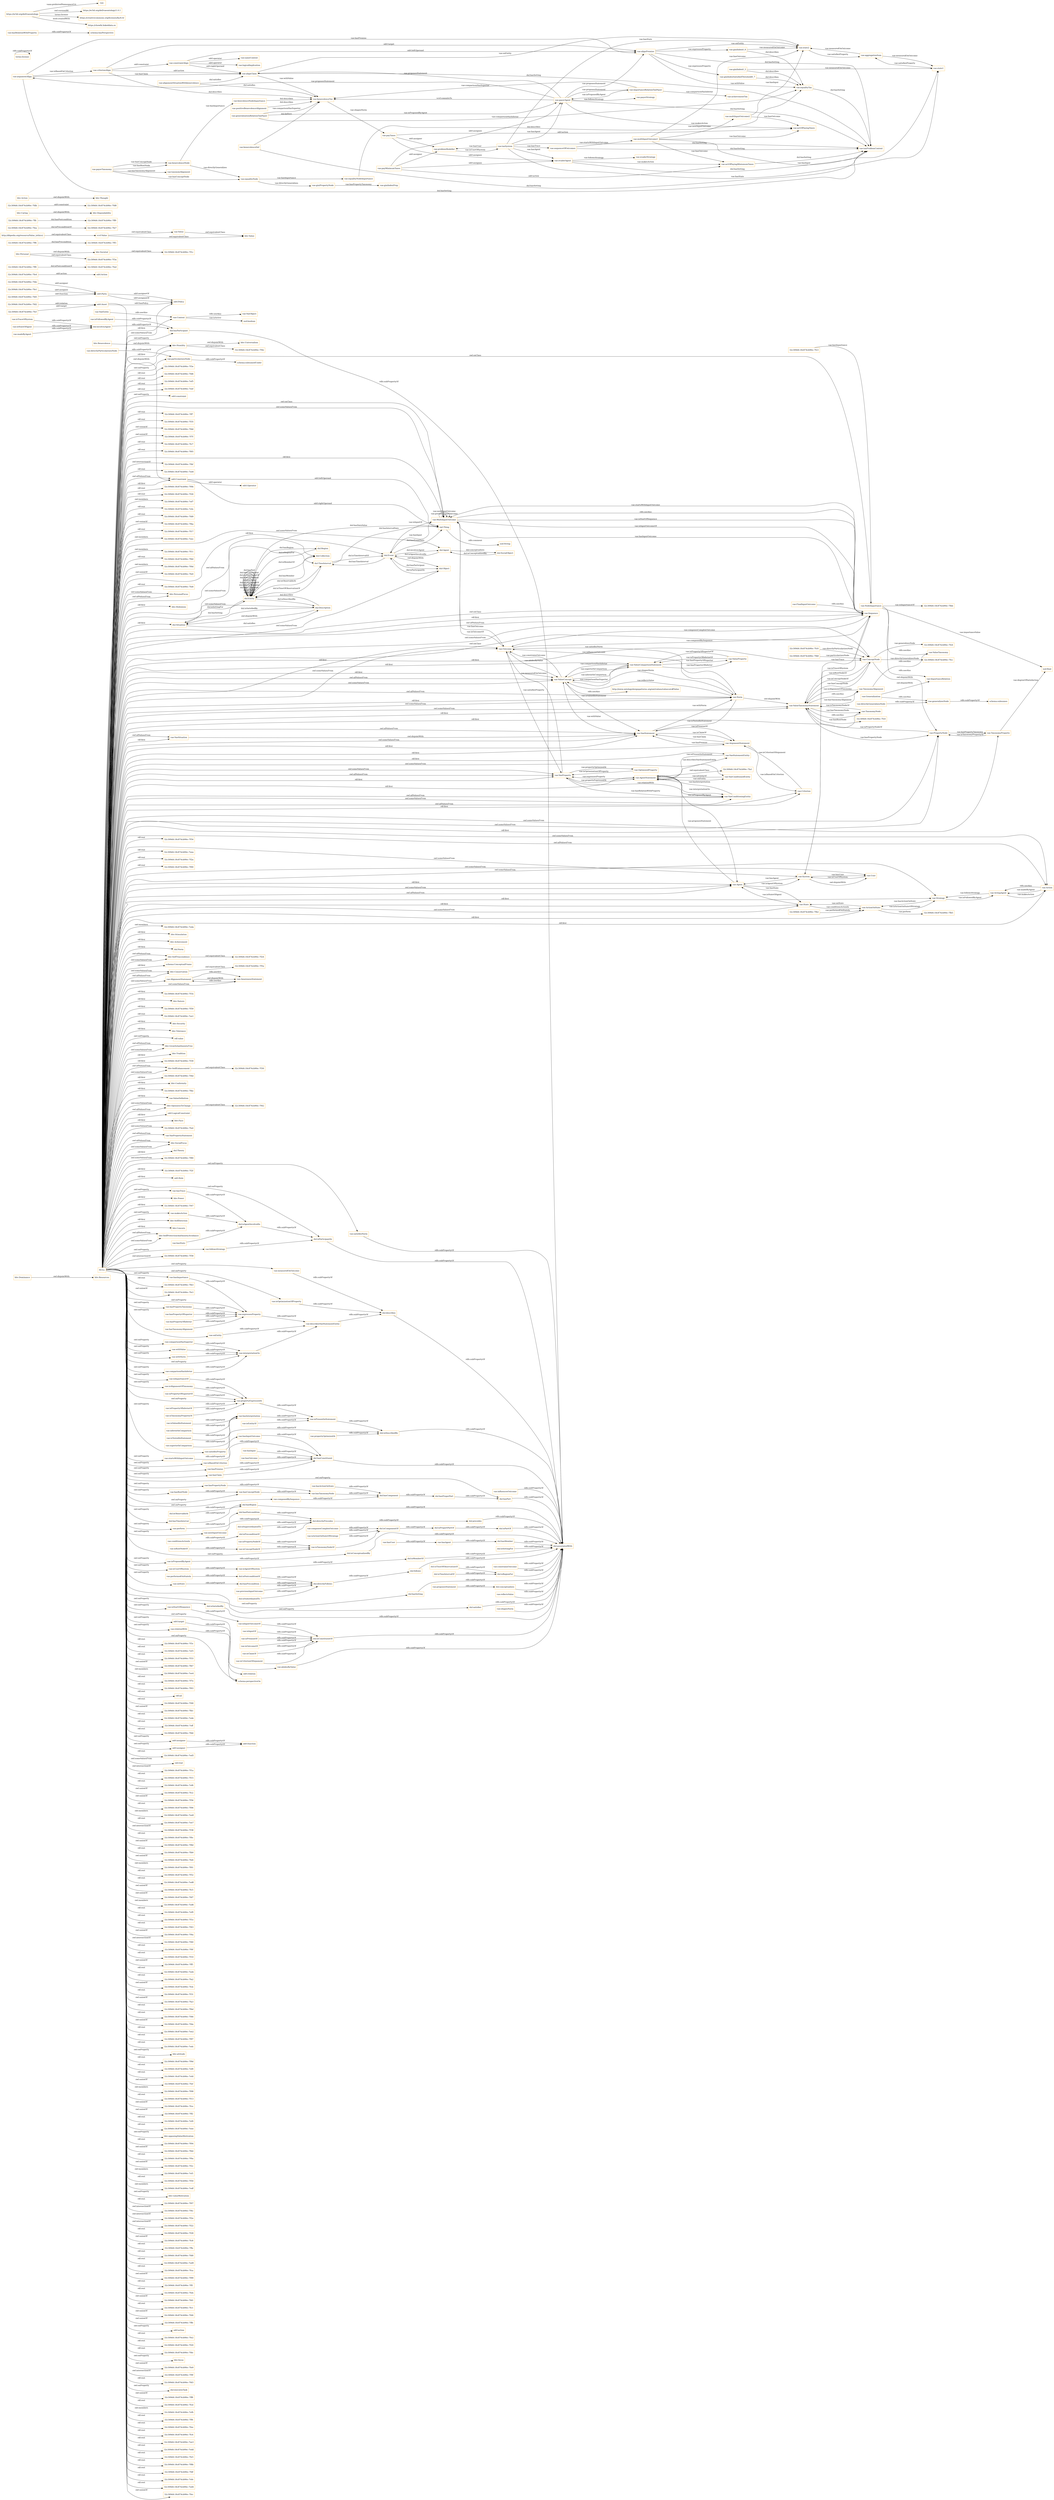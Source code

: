 digraph ar2dtool_diagram { 
rankdir=LR;
size="1501"
node [shape = rectangle, color="orange"]; "bhv:Dominance" "dul:Situation" "odrl:Action" "32c309d4:18c874cb90e:-7fed" "32c309d4:18c874cb90e:-7f5a" "32c309d4:18c874cb90e:-7fbb" "bhv:PersonalFocus" "bhv:Hedonism" "bhv:Societal" "vae:NodeImportance" "bhv:Universalism" "32c309d4:18c874cb90e:-7f42" "32c309d4:18c874cb90e:-7ff3" "vae:Value" "bhv:Stimulation" "odrl:Policy" "bhv:Achievement" "bhv:Value" "dul:Norm" "32c309d4:18c874cb90e:-7fc9" "32c309d4:18c874cb90e:-7fcf" "odrl:Operator" "32c309d4:18c874cb90e:-7fc3" "vae:VaeProperty" "bhv:SelfTrascendence" "32c309d4:18c874cb90e:-7fe7" "32c309d4:18c874cb90e:-7ff9" "vae:Outcome" "schema:ConceptualFrame" "vae:VaeEntity" "32c309d4:18c874cb90e:-7fe4" "vae:MultiInputOutcome" "bhv:Conservation" "vae:AlignmentStatement" "bhv:Dependability" "dul:SocialObject" "bhv:Caring" "32c309d4:18c874cb90e:-7f1b" "odrl:Asset" "bhv:Nature" "vae:Generalization" "32c309d4:18c874cb90e:-7f59" "vae:Context" "vae:ActionOnState" "vae:VaeStatement" "vae:TaxonomyProperty" "bhv:Security" "vae:ConceptNode" "dul:Object" "bhv:Tolerance" "32c309d4:18c874cb90e:-7fd5" "vae:System" "http://dbpedia.org/resource/Value_(ethics)" "bhv:Humility" "32c309d4:18c874cb90e:-7fc0" "odrl:Party" "vae:Norm" "32c309d4:18c874cb90e:-7fa1" "bhv:GrowthAndAnxietyFree" "32c309d4:18c874cb90e:-7fdb" "vae:User" "vae:Sequence" "vae:AgentStatement" "vae:VaeConditionedEntity" "32c309d4:18c874cb90e:-7fc6" "bhv:Tradition" "dul:Event" "dul:Agent" "32c309d4:18c874cb90e:-7fb8" "32c309d4:18c874cb90e:-7ff0" "vae:ValueTaxonomyStatement" "32c309d4:18c874cb90e:-7f39" "32c309d4:18c874cb90e:-7fb2" "vae:TaxonomyAlignment" "bhv:SelfEnhancement" "vae:Strategy" "32c309d4:18c874cb90e:-7fcc" "vae:Agent" "32c309d4:18c874cb90e:-7f1c" "bhv:Benevolence" "vae:FinalInputOutcome" "32c309d4:18c874cb90e:-7f4d" "vae:VaeSituation" "bhv:Conformity" "vae:Action" "32c309d4:18c874cb90e:-7ff6" "bhv:Resources" "dul:Collection" "32c309d4:18c874cb90e:-7fbe" "vae:AwarenessStatement" "vae:ValueDefinition" "bhv:OpennessToChange" "vae:ActingAgent" "odrl:LogicalConstraint" "32c309d4:18c874cb90e:-7f4e" "vae:ValueConcept" "vae:PropertyNode" "vae:ValueProperty" "vae:ValueComparisonStatement" "vae:VaeStatementEntity" "vae:Criterion" "bhv:Thought" "dul:TimeInterval" "32c309d4:18c874cb90e:-7fea" "vae:State" "dul:Entity" "bhv:Face" "32c309d4:18c874cb90e:-7fa4" "vae:VaeConditioningEntity" "vae:TaxonomyNode" "32c309d4:18c874cb90e:-7fde" "vae:VaePropertyStatement" "32c309d4:18c874cb90e:-7f30" "bhv:SocialFocus" "32c309d4:18c874cb90e:-7fd2" "odrl:Constraint" "vae:OptimizedProperty" "dul:Theory" "dul:Region" "32c309d4:18c874cb90e:-7f80" "dul:Description" "bhv:Action" "32c309d4:18c874cb90e:-7f2f" "32c309d4:18c874cb90e:-7f3a" "32c309d4:18c874cb90e:-7fb5" "vcvf:Value" "odrl:Rule" "bhv:Power" "32c309d4:18c874cb90e:-7f24" "vae:ImportanceRelation" "bhv:Personal" "32c309d4:18c874cb90e:-7fd8" "32c309d4:18c874cb90e:-7ffc" "32c309d4:18c874cb90e:-7f47" "vae:ArgumentStatement" "32c309d4:18c874cb90e:-7fe1" "bhv:SelfDirection" "bhv:Concern" "bhv:SelfProtectionAndAnxietyAvoidance" ; /*classes style*/
	"bhv:Action" -> "bhv:Thought" [ label = "owl:disjointWith" ];
	"vae:particularizesNode" -> "schema:subsumedUnder" [ label = "rdfs:subPropertyOf" ];
	"vae:hasConceptNode" -> "vae:hasTaxonomyNode" [ label = "rdfs:subPropertyOf" ];
	"vae:ConceptNode" -> "vae:PropertyNode" [ label = "owl:disjointWith" ];
	"vae:argumentAlign" -> "vae:criterionAlign" [ label = "vae:isBasedOnCriterion" ];
	"vae:argumentAlign" -> "vae:alignPremise" [ label = "vae:hasPremise" ];
	"vae:argumentAlign" -> "vae:alignClaim" [ label = "vae:hasClaim" ];
	"vae:argumentAlign" -> "vae:taxProblemContext" [ label = "dul:hasSetting" ];
	"vae:isTaxonomyNodeOf" -> "dul:isComponentOf" [ label = "rdfs:subPropertyOf" ];
	"vae:previousInputOutcome" -> "dul:directlyFollows" [ label = "rdfs:subPropertyOf" ];
	"vae:proposesStatement" -> "dul:conceptualizes" [ label = "rdfs:subPropertyOf" ];
	"vae:hasTaxonomyNode" -> "dul:hasComponent" [ label = "rdfs:subPropertyOf" ];
	"vae:giniPropertyNode" -> "vae:giniIndexProp" [ label = "vae:hasPropertyTaxonomy" ];
	"dul:isSatisfiedBy" -> "dul:associatedWith" [ label = "rdfs:subPropertyOf" ];
	"vae:nextInputOutcome" -> "dul:directlyPrecedes" [ label = "rdfs:subPropertyOf" ];
	"vae:abidesByValue" -> "dul:associatedWith" [ label = "rdfs:subPropertyOf" ];
	"vae:VaeSituation" -> "vae:VaeStatement" [ label = "owl:disjointWith" ];
	"vae:benvolenceNodeImportance" -> "vae:benevolenceTax" [ label = "dul:describes" ];
	"dul:conceptualizes" -> "dul:associatedWith" [ label = "rdfs:subPropertyOf" ];
	"vae:comparisonHasInferior" -> "vae:interpretationOn" [ label = "rdfs:subPropertyOf" ];
	"vae:hasTrace" -> "dul:isAgentInvolvedIn" [ label = "rdfs:subPropertyOf" ];
	"vae:shapesNorm" -> "dul:associatedWith" [ label = "rdfs:subPropertyOf" ];
	"vae:isInputOf" -> "dul:isConstituentOf" [ label = "rdfs:subPropertyOf" ];
	"dul:involvesAgent" -> "dul:hasParticipant" [ label = "rdfs:subPropertyOf" ];
	"dul:isObservableAt" -> "dul:hasRegion" [ label = "rdfs:subPropertyOf" ];
	"terms:license" -> "terms:license" [ label = "rdfs:subPropertyOf" ];
	"vae:multiInputOutcome2" -> "vae:actOfPayingTaxes" [ label = "vae:hasOutcome" ];
	"vae:multiInputOutcome2" -> "vae:state2" [ label = "vae:hasInput" ];
	"vae:satisfiesNorm" -> "dul:associatedWith" [ label = "rdfs:subPropertyOf" ];
	"bhv:SelfTrascendence" -> "32c309d4:18c874cb90e:-7f24" [ label = "owl:equivalentClass" ];
	"dul:isAgentInvolvedIn" -> "dul:isParticipantIn" [ label = "rdfs:subPropertyOf" ];
	"http://dbpedia.org/resource/Value_(ethics)" -> "vcvf:Value" [ label = "owl:equivalentClass" ];
	"vae:describesVaeStatementEntity" -> "dul:describes" [ label = "rdfs:subPropertyOf" ];
	"vae:hasPropertyTaxonomy" -> "vae:expressesProperty" [ label = "rdfs:subPropertyOf" ];
	"dul:Event" -> "dul:Object" [ label = "owl:disjointWith" ];
	"vae:isPremiseOf" -> "dul:isConstituentOf" [ label = "rdfs:subPropertyOf" ];
	"dul:isConstituentOf" -> "dul:associatedWith" [ label = "rdfs:subPropertyOf" ];
	"vae:interpretationOn" -> "vae:describesVaeStatementEntity" [ label = "rdfs:subPropertyOf" ];
	"vae:isTestedInStatement" -> "vae:hasInterpretation" [ label = "rdfs:subPropertyOf" ];
	"dul:Description" -> "dul:Situation" [ label = "owl:disjointWith" ];
	"vae:giniIndex0_3" -> "vae:state1" [ label = "vae:measuredOnOutcome" ];
	"vae:giniIndex0_3" -> "vae:equalityTax" [ label = "dul:describes" ];
	"vae:madeByAgent" -> "dul:involvesAgent" [ label = "rdfs:subPropertyOf" ];
	"dul:isPreconditionOf" -> "dul:directlyPrecedes" [ label = "rdfs:subPropertyOf" ];
	"vae:isOutcomeOf" -> "dul:isConstituentOf" [ label = "rdfs:subPropertyOf" ];
	"vae:isPresentInStatement" -> "dul:isDescribedBy" [ label = "rdfs:subPropertyOf" ];
	"vae:hasInput" -> "dul:hasConstituent" [ label = "rdfs:subPropertyOf" ];
	"bhv:Personal" -> "bhv:Societal" [ label = "owl:disjointWith" ];
	"bhv:Personal" -> "32c309d4:18c874cb90e:-7f3a" [ label = "owl:equivalentClass" ];
	"vae:hasUser" -> "vae:hasAgent" [ label = "rdfs:subPropertyOf" ];
	"vae:equalityTax" -> "vae:taxProblemContext" [ label = "dul:hasSetting" ];
	"vae:influencesOutcome" -> "dul:associatedWith" [ label = "rdfs:subPropertyOf" ];
	"dul:hasPart" -> "dul:associatedWith" [ label = "rdfs:subPropertyOf" ];
	"vae:onState" -> "dul:hasPrecondition" [ label = "rdfs:subPropertyOf" ];
	"vae:hasActionOnState" -> "dul:hasComponent" [ label = "rdfs:subPropertyOf" ];
	"vae:AgentStatement" -> "32c309d4:18c874cb90e:-7fa1" [ label = "owl:equivalentClass" ];
	"vae:hasPropertyNode" -> "vae:hasTaxonomyNode" [ label = "rdfs:subPropertyOf" ];
	"vae:payMinimumTaxes" -> "vae:problemModeller" [ label = "odrl:assigner" ];
	"vae:payMinimumTaxes" -> "vae:payerAgent" [ label = "odrl:assignee" ];
	"vae:payMinimumTaxes" -> "vae:evaderAgent" [ label = "odrl:assignee" ];
	"vae:payMinimumTaxes" -> "vae:actOfPayingMiniumumTaxes" [ label = "odrl:action" ];
	"vae:equalityNode" -> "vae:giniPropertyNode" [ label = "vae:directlyGeneralizes" ];
	"vae:equalityNode" -> "vae:equalityNodeImportance" [ label = "vae:hasImportance" ];
	"dul:hasPrecondition" -> "dul:directlyFollows" [ label = "rdfs:subPropertyOf" ];
	"vae:hasPropertyOfSuperior" -> "vae:expressesProperty" [ label = "rdfs:subPropertyOf" ];
	"odrl:Asset" -> "odrl:Constraint" [ label = "owl:disjointWith" ];
	"bhv:Conservation" -> "32c309d4:18c874cb90e:-7f5a" [ label = "owl:equivalentClass" ];
	"dul:hasRegion" -> "dul:associatedWith" [ label = "rdfs:subPropertyOf" ];
	"vae:isPropertyNodeOf" -> "vae:isTaxonomyNodeOf" [ label = "rdfs:subPropertyOf" ];
	"bhv:Societal" -> "32c309d4:18c874cb90e:-7f1c" [ label = "owl:equivalentClass" ];
	"dul:precedes" -> "dul:associatedWith" [ label = "rdfs:subPropertyOf" ];
	"vae:comparisonHasSuperior" -> "vae:interpretationOn" [ label = "rdfs:subPropertyOf" ];
	"vae:hasOutcome" -> "dul:hasConstituent" [ label = "rdfs:subPropertyOf" ];
	"vae:Norm" -> "vae:ValueTaxonomyStatement" [ label = "owl:disjointWith" ];
	"vae:alignPremise" -> "vae:equalityTax" [ label = "vae:withValue" ];
	"vae:alignPremise" -> "vae:state2" [ label = "vae:onEntity" ];
	"vae:alignPremise" -> "vae:giniIndexSatisfiedThreshold0_7" [ label = "vae:expressesProperty" ];
	"vae:alignPremise" -> "vae:giniIndex0_9" [ label = "vae:expressesProperty" ];
	"vae:alignPremise" -> "vae:taxProblemContext" [ label = "dul:hasSetting" ];
	"vae:isProposedByAgent" -> "dul:isConceptualizedBy" [ label = "rdfs:subPropertyOf" ];
	"dul:isComponentOf" -> "dul:isPropertPartOf" [ label = "rdfs:subPropertyOf" ];
	"vae:Value" -> "bhv:Value" [ label = "owl:equivalentClass" ];
	"bhv:Dominance" -> "bhv:Resources" [ label = "owl:disjointWith" ];
	"vae:isEntityOf" -> "vae:isPresentInStatement" [ label = "rdfs:subPropertyOf" ];
	"dul:isConceptualizedBy" -> "dul:associatedWith" [ label = "rdfs:subPropertyOf" ];
	"vae:MultiInputOutcome" -> "vae:Sequence" [ label = "rdfs:seeAlso" ];
	"vae:propertyExpressedAt" -> "vae:isPresentInStatement" [ label = "rdfs:subPropertyOf" ];
	"vae:payerAgent" -> "vae:taxProblemContext" [ label = "dul:hasSetting" ];
	"vae:payerAgent" -> "vae:importanceRelationTaxPayer" [ label = "vae:proposesStatement" ];
	"vae:payerAgent" -> "vae:payerStrategy" [ label = "vae:followsStrategy" ];
	"vae:payerAgent" -> "vae:benevolenceTax" [ label = "vcvf:commitsTo" ];
	"vae:payerAgent" -> "vae:argumentAlign" [ label = "vae:proposesStatement" ];
	"vae:payerAgent" -> "vae:alignClaim" [ label = "vae:proposesStatement" ];
	"vae:payerAgent" -> "vae:actOfPayingTaxes" [ label = "vae:makesAction" ];
	"vae:payerAgent" -> "vae:alignPremise" [ label = "vae:proposesStatement" ];
	"vae:hasState" -> "dul:isAgentInvolvedIn" [ label = "rdfs:subPropertyOf" ];
	"vae:AwarenessStatement" -> "vae:AlignmentStatement" [ label = "rdfs:seeAlso" ];
	"vae:isConceptNodeOf" -> "vae:isTaxonomyNodeOf" [ label = "rdfs:subPropertyOf" ];
	"bhv:Caring" -> "bhv:Dependability" [ label = "owl:disjointWith" ];
	"vae:payTaxes" -> "vae:problemModeller" [ label = "odrl:assigner" ];
	"vae:payTaxes" -> "vae:evaderAgent" [ label = "odrl:assignee" ];
	"vae:payTaxes" -> "vae:actOfPayingTaxes" [ label = "odrl:action" ];
	"vae:hasRootNode" -> "vae:hasConceptNode" [ label = "rdfs:subPropertyOf" ];
	"vae:isAgentOfSystem" -> "dul:isMemberOf" [ label = "rdfs:subPropertyOf" ];
	"dul:hasProperPart" -> "dul:hasPart" [ label = "rdfs:subPropertyOf" ];
	"vae:aggregationSum" -> "vae:state2" [ label = "vae:measuredOnOutcome" ];
	"vae:aggregationSum" -> "vae:state1" [ label = "vae:measuredOnOutcome" ];
	"vae:ValueConcept" -> "http://www.ontologydesignpatterns.org/ont/values/valuecore#Value" [ label = "rdfs:seeAlso" ];
	"vae:state1" -> "vae:aggregationSum" [ label = "vae:satisfiesProperty" ];
	"vae:isInputOutcomeOf" -> "dul:isConstituentOf" [ label = "rdfs:subPropertyOf" ];
	"vae:payerTaxonomy" -> "vae:taxonomAlignment" [ label = "vae:hasTaxonomyAlignment" ];
	"vae:payerTaxonomy" -> "vae:benevolenceNode" [ label = "vae:hasRootNode" ];
	"vae:payerTaxonomy" -> "vae:equalityNode" [ label = "vae:hasConceptNode" ];
	"vae:payerTaxonomy" -> "vae:benevolenceNode" [ label = "vae:hasConceptNode" ];
	"vae:isTaxonomyPropertyOf" -> "vae:propertyExpressedAt" [ label = "rdfs:subPropertyOf" ];
	"vae:giniIndex0_9" -> "vae:state2" [ label = "vae:measuredOnOutcome" ];
	"vae:giniIndex0_9" -> "vae:equalityTax" [ label = "dul:describes" ];
	"vae:directlyParticularizesNode" -> "vae:particularizesNode" [ label = "rdfs:subPropertyOf" ];
	"vae:isRootNodeOf" -> "vae:isConceptNodeOf" [ label = "rdfs:subPropertyOf" ];
	"vae:problemModeller" -> "vae:taxSystem" [ label = "vae:isUserOfSystem" ];
	"dul:hasSetting" -> "dul:associatedWith" [ label = "rdfs:subPropertyOf" ];
	"dul:hasMember" -> "dul:associatedWith" [ label = "rdfs:subPropertyOf" ];
	"vae:expressesProperty" -> "vae:describesVaeStatementEntity" [ label = "rdfs:subPropertyOf" ];
	"vae:taxSystem" -> "vae:problemModeller" [ label = "vae:hasUser" ];
	"vae:taxSystem" -> "vae:sequenceOfOutcomes" [ label = "vae:hasTrace" ];
	"vae:taxSystem" -> "vae:state2" [ label = "vae:hasState" ];
	"vae:taxSystem" -> "vae:state1" [ label = "vae:hasState" ];
	"vae:taxSystem" -> "vae:payerAgent" [ label = "vae:hasAgent" ];
	"vae:taxSystem" -> "vae:evaderAgent" [ label = "vae:hasAgent" ];
	"vae:taxSystem" -> "vae:taxProblemContext" [ label = "dul:hasSetting" ];
	"vae:hasAgent" -> "dul:hasMember" [ label = "rdfs:subPropertyOf" ];
	"vae:isFollowedByAgent" -> "dul:hasParticipant" [ label = "rdfs:subPropertyOf" ];
	"vae:criterionAlign" -> "vae:alignPremise" [ label = "odrl:target" ];
	"vae:criterionAlign" -> "vae:constraintAlign" [ label = "odrl:constraint" ];
	"vae:criterionAlign" -> "vae:alignClaim" [ label = "odrl:action" ];
	"vae:criterionAlign" -> "vae:benevolenceTax" [ label = "dul:describes" ];
	"vae:hasRelationWithProperty" -> "schema:hasPerspective" [ label = "rdfs:subPropertyOf" ];
	"vae:measuredOnOutcome" -> "dul:describes" [ label = "rdfs:subPropertyOf" ];
	"vae:isImportanceOf" -> "vae:propertyExpressedAt" [ label = "rdfs:subPropertyOf" ];
	"dul:isSettingFor" -> "dul:associatedWith" [ label = "rdfs:subPropertyOf" ];
	"vae:perform" -> "dul:hasPostcondition" [ label = "rdfs:subPropertyOf" ];
	"vcvf:Value" -> "bhv:Value" [ label = "owl:equivalentClass" ];
	"vcvf:Value" -> "vae:Value" [ label = "owl:equivalentClass" ];
	"dul:isPartOf" -> "dul:associatedWith" [ label = "rdfs:subPropertyOf" ];
	"vae:isTraceOfSystem" -> "dul:involvesAgent" [ label = "rdfs:subPropertyOf" ];
	"dul:isParticipantIn" -> "dul:associatedWith" [ label = "rdfs:subPropertyOf" ];
	"vae:directlyGeneralizesNode" -> "vae:generalizesNode" [ label = "rdfs:subPropertyOf" ];
	"dul:hasTimeInterval" -> "dul:hasRegion" [ label = "rdfs:subPropertyOf" ];
	"vae:importanceRelationTaxPayer" -> "vae:payerAgent" [ label = "vae:isProposedByAgent" ];
	"vae:importanceRelationTaxPayer" -> "vae:benevolenceTax" [ label = "vae:comparisonHasSuperior" ];
	"vae:importanceRelationTaxPayer" -> "vae:achievementTax" [ label = "vae:comparisonHasInferior" ];
	"vae:conditionsActionIn" -> "dul:isPreconditionOf" [ label = "rdfs:subPropertyOf" ];
	"vae:superiorInComparison" -> "vae:hasInterpretation" [ label = "rdfs:subPropertyOf" ];
	"vae:System" -> "vae:User" [ label = "owl:disjointWith" ];
	"dul:satisfies" -> "dul:associatedWith" [ label = "rdfs:subPropertyOf" ];
	"vae:TaxonomyNode" -> "vae:ValueTaxonomyStatement" [ label = "rdfs:seeAlso" ];
	"vae:ValueTaxonomyStatement" -> "vae:TaxonomyAlignment" [ label = "rdfs:seeAlso" ];
	"vae:followsStrategy" -> "dul:isParticipantIn" [ label = "rdfs:subPropertyOf" ];
	"vae:hasPropertyOfInferior" -> "vae:expressesProperty" [ label = "rdfs:subPropertyOf" ];
	"vae:composedBySequence" -> "dul:hasComponent" [ label = "rdfs:subPropertyOf" ];
	"vae:isActionOnStateOfStrategy" -> "dul:isComponentOf" [ label = "rdfs:subPropertyOf" ];
	"https://w3id.org/def/vaeontology" -> "vae:" [ label = "vann:preferredNamespaceUri" ];
	"https://w3id.org/def/vaeontology" -> "https://w3id.org/def/vaeontology/1.0.1" [ label = "owl:versionIRI" ];
	"https://w3id.org/def/vaeontology" -> "https://creativecommons.org/licenses/by/4.0/" [ label = "terms:license" ];
	"https://w3id.org/def/vaeontology" -> "https://chowlk.linkeddata.es" [ label = "mod:createdWith" ];
	"vae:benevolenceTax" -> "vae:payTaxes" [ label = "vae:shapesNorm" ];
	"dul:hasComponent" -> "dul:hasProperPart" [ label = "rdfs:subPropertyOf" ];
	"vae:startsWithInputOutcome" -> "vae:hasInputOutcome" [ label = "rdfs:subPropertyOf" ];
	"dul:hasParticipant" -> "dul:associatedWith" [ label = "rdfs:subPropertyOf" ];
	"vae:isOptimizationOfProperty" -> "dul:describes" [ label = "rdfs:subPropertyOf" ];
	"vae:propertyOptimizedAt" -> "dul:isDescribedBy" [ label = "rdfs:subPropertyOf" ];
	"bhv:Humility" -> "bhv:Universalism" [ label = "owl:disjointWith" ];
	"bhv:Humility" -> "32c309d4:18c874cb90e:-7f4e" [ label = "owl:equivalentClass" ];
	"vae:FinalInputOutcome" -> "vae:Sequence" [ label = "rdfs:seeAlso" ];
	"odrl:target" -> "odrl:relation" [ label = "rdfs:subPropertyOf" ];
	"vae:benevolenceDef" -> "vae:benevolenceTax" [ label = "dul:defines" ];
	"vae:benevolenceDef" -> "vae:taxProblemContext" [ label = "dul:hasSetting" ];
	"bhv:SelfEnhancement" -> "32c309d4:18c874cb90e:-7f30" [ label = "owl:equivalentClass" ];
	"dul:directlyPrecedes" -> "dul:precedes" [ label = "rdfs:subPropertyOf" ];
	"vae:makesAction" -> "dul:isAgentInvolvedIn" [ label = "rdfs:subPropertyOf" ];
	"vae:constrainsOutcome" -> "dul:associatedWith" [ label = "rdfs:subPropertyOf" ];
	"vae:withValue" -> "vae:interpretationOn" [ label = "rdfs:subPropertyOf" ];
	"vae:constraintAlign" -> "vae:alignClaim" [ label = "odrl:rightOperand" ];
	"vae:constraintAlign" -> "vae:sameContext" [ label = "odrl:operator" ];
	"vae:constraintAlign" -> "vae:logicalImplication" [ label = "odrl:operator" ];
	"vae:constraintAlign" -> "vae:alignPremise" [ label = "odrl:leftOperand" ];
	"dul:isRegionFor" -> "dul:associatedWith" [ label = "rdfs:subPropertyOf" ];
	"dul:describes" -> "dul:associatedWith" [ label = "rdfs:subPropertyOf" ];
	"vae:satisfiesProperty" -> "dul:isDescribedBy" [ label = "rdfs:subPropertyOf" ];
	"vae:isAlignmentOfTaxonomy" -> "vae:propertyExpressedAt" [ label = "rdfs:subPropertyOf" ];
	"vae:TaxonomyAlignment" -> "vae:ValueTaxonomy" [ label = "rdfs:seeAlso" ];
	"vae:generalizationRelationTaxPayer" -> "vae:payerAgent" [ label = "vae:isProposedByAgent" ];
	"vae:generalizationRelationTaxPayer" -> "vae:benevolenceTax" [ label = "vae:comparisonHasSuperior" ];
	"vae:generalizationRelationTaxPayer" -> "vae:equalityTax" [ label = "vae:comparisonHasInferior" ];
	"vae:hasImportance" -> "vae:expressesProperty" [ label = "rdfs:subPropertyOf" ];
	"vae:alignClaim" -> "vae:benevolenceTax" [ label = "vae:withValue" ];
	"vae:alignClaim" -> "vae:state2" [ label = "vae:onEntity" ];
	"vae:alignClaim" -> "vae:taxProblemContext" [ label = "dul:hasSetting" ];
	"dul:isDescribedBy" -> "dul:associatedWith" [ label = "rdfs:subPropertyOf" ];
	"vae:actOfPayingMiniumumTaxes" -> "vae:taxProblemContext" [ label = "dul:hasSetting" ];
	"vae:relationWith" -> "schema:perspectiveOn" [ label = "rdfs:subPropertyOf" ];
	"vae:NodeImportance" -> "vae:ValueTaxonomy" [ label = "rdfs:seeAlso" ];
	"vae:NodeImportance" -> "vae:ImportanceRelation" [ label = "rdfs:seeAlso" ];
	"dul:isSubordinatedTo" -> "dul:directlyFollows" [ label = "rdfs:subPropertyOf" ];
	"vae:multiInputOutcome1" -> "vae:multiInputOutcome2" [ label = "vae:nextInputOutcome" ];
	"vae:multiInputOutcome1" -> "vae:state2" [ label = "vae:hasOutcome" ];
	"vae:multiInputOutcome1" -> "vae:actOfPayingTaxes" [ label = "vae:hasOutcome" ];
	"vae:multiInputOutcome1" -> "vae:actOfPayingMiniumumTaxes" [ label = "vae:hasOutcome" ];
	"vae:multiInputOutcome1" -> "vae:state1" [ label = "vae:hasInput" ];
	"vae:Action" -> "vae:ActingAgent" [ label = "rdfs:seeAlso" ];
	"vae:isValuedInStatement" -> "vae:hasInterpretation" [ label = "rdfs:subPropertyOf" ];
	"vae:sequenceOfOutcomes" -> "vae:multiInputOutcome1" [ label = "vae:startsWithInputOutcome" ];
	"vae:sequenceOfOutcomes" -> "vae:taxProblemContext" [ label = "dul:hasSetting" ];
	"vae:inferiorInComparison" -> "vae:hasInterpretation" [ label = "rdfs:subPropertyOf" ];
	"vae:VaeEntity" -> "vae:Context" [ label = "rdfs:seeAlso" ];
	"vae:withNorm" -> "vae:interpretationOn" [ label = "rdfs:subPropertyOf" ];
	"vae:isClaimOf" -> "dul:isConstituentOf" [ label = "rdfs:subPropertyOf" ];
	"vae:hasInputOutcome" -> "dul:hasConstituent" [ label = "rdfs:subPropertyOf" ];
	"vae:alignmentSituationWithbenevolence" -> "vae:benevolenceTax" [ label = "dul:satisfies" ];
	"vae:alignmentSituationWithbenevolence" -> "vae:alignClaim" [ label = "dul:satisfies" ];
	"vae:isPropertyOfSuperiorOf" -> "vae:propertyExpressedAt" [ label = "rdfs:subPropertyOf" ];
	"vae:evaderAgent" -> "vae:actOfPayingMiniumumTaxes" [ label = "vae:makesAction" ];
	"vae:evaderAgent" -> "vae:evaderStrategy" [ label = "vae:followsStrategy" ];
	"vae:evaderAgent" -> "vae:taxProblemContext" [ label = "dul:hasSetting" ];
	"vae:isStateOfAgent" -> "dul:involvesAgent" [ label = "rdfs:subPropertyOf" ];
	"dul:isPropertPartOf" -> "dul:isPartOf" [ label = "rdfs:subPropertyOf" ];
	"vae:Generalization" -> "vae:generalizesNode" [ label = "rdfs:seeAlso" ];
	"vae:Generalization" -> "vae:ImportanceRelation" [ label = "owl:disjointWith" ];
	"vae:Context" -> "vae:VaeObject" [ label = "rdfs:seeAlso" ];
	"NULL" -> "32c309d4:18c874cb90e:-7f3c" [ label = "rdf:rest" ];
	"NULL" -> "32c309d4:18c874cb90e:-7ef3" [ label = "rdf:rest" ];
	"NULL" -> "dul:Collection" [ label = "owl:allValuesFrom" ];
	"NULL" -> "vae:hasConceptNode" [ label = "owl:onProperty" ];
	"NULL" -> "32c309d4:18c874cb90e:-7f33" [ label = "rdf:rest" ];
	"NULL" -> "bhv:PersonalFocus" [ label = "owl:someValuesFrom" ];
	"NULL" -> "bhv:Hedonism" [ label = "rdf:first" ];
	"NULL" -> "32c309d4:18c874cb90e:-7fb7" [ label = "owl:unionOf" ];
	"NULL" -> "32c309d4:18c874cb90e:-7ee4" [ label = "owl:members" ];
	"NULL" -> "bhv:Conservation" [ label = "owl:allValuesFrom" ];
	"NULL" -> "32c309d4:18c874cb90e:-7f7e" [ label = "rdf:rest" ];
	"NULL" -> "32c309d4:18c874cb90e:-7f03" [ label = "rdf:rest" ];
	"NULL" -> "rdf:nil" [ label = "rdf:rest" ];
	"NULL" -> "32c309d4:18c874cb90e:-7f48" [ label = "rdf:rest" ];
	"NULL" -> "32c309d4:18c874cb90e:-7fb1" [ label = "owl:unionOf" ];
	"NULL" -> "vae:VaeConditioningEntity" [ label = "owl:someValuesFrom" ];
	"NULL" -> "vae:isBasedOnCriterion" [ label = "owl:onProperty" ];
	"NULL" -> "32c309d4:18c874cb90e:-7ede" [ label = "rdf:rest" ];
	"NULL" -> "32c309d4:18c874cb90e:-7f39" [ label = "rdf:first" ];
	"NULL" -> "vae:isTaxonomyNodeOf" [ label = "owl:onProperty" ];
	"NULL" -> "vae:interpretationOn" [ label = "owl:onProperty" ];
	"NULL" -> "vae:ConceptNode" [ label = "rdf:first" ];
	"NULL" -> "vae:PropertyNode" [ label = "rdf:first" ];
	"NULL" -> "32c309d4:18c874cb90e:-7eff" [ label = "rdf:rest" ];
	"NULL" -> "32c309d4:18c874cb90e:-7fb6" [ label = "rdf:rest" ];
	"NULL" -> "odrl:assignee" [ label = "owl:onProperty" ];
	"NULL" -> "32c309d4:18c874cb90e:-7ed5" [ label = "rdf:rest" ];
	"NULL" -> "vae:ConceptNode" [ label = "owl:someValuesFrom" ];
	"NULL" -> "vae:expressesProperty" [ label = "owl:onProperty" ];
	"NULL" -> "vae:VaeSituation" [ label = "owl:allValuesFrom" ];
	"NULL" -> "dul:hasSetting" [ label = "owl:onProperty" ];
	"NULL" -> "bhv:SelfTrascendence" [ label = "owl:someValuesFrom" ];
	"NULL" -> "owl:real" [ label = "owl:someValuesFrom" ];
	"NULL" -> "32c309d4:18c874cb90e:-7f1a" [ label = "owl:intersectionOf" ];
	"NULL" -> "32c309d4:18c874cb90e:-7f15" [ label = "rdf:rest" ];
	"NULL" -> "32c309d4:18c874cb90e:-7ef6" [ label = "rdf:rest" ];
	"NULL" -> "odrl:LogicalConstraint" [ label = "rdf:first" ];
	"NULL" -> "32c309d4:18c874cb90e:-7fc2" [ label = "owl:unionOf" ];
	"NULL" -> "vae:onEntity" [ label = "owl:onProperty" ];
	"NULL" -> "vae:VaeConditioningEntity" [ label = "owl:allValuesFrom" ];
	"NULL" -> "vae:TaxonomyNode" [ label = "rdf:first" ];
	"NULL" -> "32c309d4:18c874cb90e:-7f56" [ label = "owl:unionOf" ];
	"NULL" -> "vae:abidesByValue" [ label = "owl:onProperty" ];
	"NULL" -> "vae:comparisonHasInferior" [ label = "owl:onProperty" ];
	"NULL" -> "32c309d4:18c874cb90e:-7f06" [ label = "rdf:rest" ];
	"NULL" -> "32c309d4:18c874cb90e:-7ee8" [ label = "owl:members" ];
	"NULL" -> "32c309d4:18c874cb90e:-7ee7" [ label = "rdf:rest" ];
	"NULL" -> "32c309d4:18c874cb90e:-7f47" [ label = "rdf:first" ];
	"NULL" -> "vae:isUserOfSystem" [ label = "owl:onProperty" ];
	"NULL" -> "32c309d4:18c874cb90e:-7f38" [ label = "owl:intersectionOf" ];
	"NULL" -> "vae:ActionOnState" [ label = "rdf:first" ];
	"NULL" -> "32c309d4:18c874cb90e:-7f0c" [ label = "rdf:rest" ];
	"NULL" -> "vae:VaeStatement" [ label = "owl:someValuesFrom" ];
	"NULL" -> "vae:Criterion" [ label = "owl:allValuesFrom" ];
	"NULL" -> "odrl:Constraint" [ label = "owl:allValuesFrom" ];
	"NULL" -> "vae:VaeProperty" [ label = "owl:allValuesFrom" ];
	"NULL" -> "32c309d4:18c874cb90e:-7f8d" [ label = "owl:unionOf" ];
	"NULL" -> "bhv:GrowthAndAnxietyFree" [ label = "owl:someValuesFrom" ];
	"NULL" -> "vae:withValue" [ label = "owl:onProperty" ];
	"NULL" -> "vae:Strategy" [ label = "owl:someValuesFrom" ];
	"NULL" -> "32c309d4:18c874cb90e:-7fb9" [ label = "rdf:rest" ];
	"NULL" -> "32c309d4:18c874cb90e:-7fe6" [ label = "owl:unionOf" ];
	"NULL" -> "vae:ConceptNode" [ label = "owl:onClass" ];
	"NULL" -> "vae:Action" [ label = "rdf:first" ];
	"NULL" -> "32c309d4:18c874cb90e:-7f01" [ label = "owl:members" ];
	"NULL" -> "32c309d4:18c874cb90e:-7f52" [ label = "rdf:rest" ];
	"NULL" -> "32c309d4:18c874cb90e:-7ed8" [ label = "rdf:rest" ];
	"NULL" -> "vae:MultiInputOutcome" [ label = "owl:someValuesFrom" ];
	"NULL" -> "32c309d4:18c874cb90e:-7fc5" [ label = "owl:unionOf" ];
	"NULL" -> "32c309d4:18c874cb90e:-7fd7" [ label = "owl:unionOf" ];
	"NULL" -> "32c309d4:18c874cb90e:-7ed6" [ label = "owl:members" ];
	"NULL" -> "dul:hasPart" [ label = "owl:onProperty" ];
	"NULL" -> "32c309d4:18c874cb90e:-7ef9" [ label = "rdf:rest" ];
	"NULL" -> "vae:AwarenessStatement" [ label = "owl:someValuesFrom" ];
	"NULL" -> "32c309d4:18c874cb90e:-7f1e" [ label = "rdf:rest" ];
	"NULL" -> "32c309d4:18c874cb90e:-7f43" [ label = "rdf:rest" ];
	"NULL" -> "32c309d4:18c874cb90e:-7f4a" [ label = "owl:unionOf" ];
	"NULL" -> "vae:startsWithInputOutcome" [ label = "owl:onProperty" ];
	"NULL" -> "32c309d4:18c874cb90e:-7fa4" [ label = "owl:someValuesFrom" ];
	"NULL" -> "32c309d4:18c874cb90e:-7f40" [ label = "owl:intersectionOf" ];
	"NULL" -> "32c309d4:18c874cb90e:-7f0f" [ label = "rdf:rest" ];
	"NULL" -> "vae:Agent" [ label = "owl:someValuesFrom" ];
	"NULL" -> "vae:isStartOfSequence" [ label = "owl:onProperty" ];
	"NULL" -> "bhv:Tradition" [ label = "rdf:first" ];
	"NULL" -> "vae:nextInputOutcome" [ label = "owl:onProperty" ];
	"NULL" -> "vae:Sequence" [ label = "owl:onClass" ];
	"NULL" -> "32c309d4:18c874cb90e:-7f10" [ label = "rdf:rest" ];
	"NULL" -> "vae:hasRootNode" [ label = "owl:onProperty" ];
	"NULL" -> "32c309d4:18c874cb90e:-7fbe" [ label = "rdf:first" ];
	"NULL" -> "32c309d4:18c874cb90e:-7ff5" [ label = "owl:unionOf" ];
	"NULL" -> "vae:VaeConditionedEntity" [ label = "owl:someValuesFrom" ];
	"NULL" -> "32c309d4:18c874cb90e:-7eeb" [ label = "rdf:rest" ];
	"NULL" -> "32c309d4:18c874cb90e:-7fa2" [ label = "rdf:rest" ];
	"NULL" -> "32c309d4:18c874cb90e:-7fcb" [ label = "owl:unionOf" ];
	"NULL" -> "bhv:SelfEnhancement" [ label = "owl:someValuesFrom" ];
	"NULL" -> "32c309d4:18c874cb90e:-7f31" [ label = "rdf:rest" ];
	"NULL" -> "bhv:GrowthAndAnxietyFree" [ label = "owl:allValuesFrom" ];
	"NULL" -> "32c309d4:18c874cb90e:-7fa3" [ label = "owl:unionOf" ];
	"NULL" -> "vae:Outcome" [ label = "owl:someValuesFrom" ];
	"NULL" -> "bhv:SelfDirection" [ label = "rdf:first" ];
	"NULL" -> "vae:TaxonomyProperty" [ label = "owl:someValuesFrom" ];
	"NULL" -> "dul:Theory" [ label = "rdf:first" ];
	"NULL" -> "dul:Event" [ label = "rdf:first" ];
	"NULL" -> "32c309d4:18c874cb90e:-7fbd" [ label = "rdf:rest" ];
	"NULL" -> "32c309d4:18c874cb90e:-7f46" [ label = "rdf:rest" ];
	"NULL" -> "32c309d4:18c874cb90e:-7fda" [ label = "owl:unionOf" ];
	"NULL" -> "32c309d4:18c874cb90e:-7ee2" [ label = "rdf:rest" ];
	"NULL" -> "32c309d4:18c874cb90e:-7f97" [ label = "rdf:rest" ];
	"NULL" -> "vae:NodeImportance" [ label = "owl:onClass" ];
	"NULL" -> "vae:ArgumentStatement" [ label = "rdf:first" ];
	"NULL" -> "32c309d4:18c874cb90e:-7edc" [ label = "rdf:rest" ];
	"NULL" -> "bhv:attitude" [ label = "owl:onProperty" ];
	"NULL" -> "32c309d4:18c874cb90e:-7f9d" [ label = "rdf:rest" ];
	"NULL" -> "vae:Norm" [ label = "rdf:first" ];
	"NULL" -> "schema:perspectiveOn" [ label = "owl:onProperty" ];
	"NULL" -> "32c309d4:18c874cb90e:-7ef0" [ label = "rdf:rest" ];
	"NULL" -> "32c309d4:18c874cb90e:-7efd" [ label = "rdf:rest" ];
	"NULL" -> "vae:VaeProperty" [ label = "rdf:first" ];
	"NULL" -> "32c309d4:18c874cb90e:-7fef" [ label = "owl:unionOf" ];
	"NULL" -> "32c309d4:18c874cb90e:-7f08" [ label = "owl:members" ];
	"NULL" -> "32c309d4:18c874cb90e:-7f13" [ label = "rdf:rest" ];
	"NULL" -> "32c309d4:18c874cb90e:-7fce" [ label = "owl:unionOf" ];
	"NULL" -> "32c309d4:18c874cb90e:-7ff2" [ label = "owl:unionOf" ];
	"NULL" -> "32c309d4:18c874cb90e:-7ef4" [ label = "rdf:rest" ];
	"NULL" -> "32c309d4:18c874cb90e:-7eee" [ label = "rdf:rest" ];
	"NULL" -> "vae:isImportanceOf" [ label = "owl:onProperty" ];
	"NULL" -> "bhv:opposingValueMotivation" [ label = "owl:onProperty" ];
	"NULL" -> "bhv:Humility" [ label = "rdf:first" ];
	"NULL" -> "dul:isSatisfiedBy" [ label = "owl:onProperty" ];
	"NULL" -> "32c309d4:18c874cb90e:-7f04" [ label = "rdf:rest" ];
	"NULL" -> "32c309d4:18c874cb90e:-7fb4" [ label = "owl:unionOf" ];
	"NULL" -> "32c309d4:18c874cb90e:-7f0a" [ label = "rdf:rest" ];
	"NULL" -> "vae:hasImportance" [ label = "owl:onProperty" ];
	"NULL" -> "32c309d4:18c874cb90e:-7f2c" [ label = "owl:unionOf" ];
	"NULL" -> "32c309d4:18c874cb90e:-7ef1" [ label = "owl:members" ];
	"NULL" -> "vae:satisfiesProperty" [ label = "owl:onProperty" ];
	"NULL" -> "bhv:OpennessToChange" [ label = "owl:allValuesFrom" ];
	"NULL" -> "vae:VaeStatement" [ label = "rdf:first" ];
	"NULL" -> "32c309d4:18c874cb90e:-7f50" [ label = "rdf:rest" ];
	"NULL" -> "vae:VaeSituation" [ label = "rdf:first" ];
	"NULL" -> "32c309d4:18c874cb90e:-7edf" [ label = "owl:members" ];
	"NULL" -> "bhv:valueMotivation" [ label = "owl:onProperty" ];
	"NULL" -> "vae:satisfiesNorm" [ label = "owl:onProperty" ];
	"NULL" -> "vae:relationWith" [ label = "owl:onProperty" ];
	"NULL" -> "bhv:Stimulation" [ label = "rdf:first" ];
	"NULL" -> "odrl:Constraint" [ label = "rdf:first" ];
	"NULL" -> "odrl:target" [ label = "owl:onProperty" ];
	"NULL" -> "32c309d4:18c874cb90e:-7f07" [ label = "rdf:rest" ];
	"NULL" -> "32c309d4:18c874cb90e:-7f4c" [ label = "owl:intersectionOf" ];
	"NULL" -> "32c309d4:18c874cb90e:-7f2e" [ label = "owl:intersectionOf" ];
	"NULL" -> "32c309d4:18c874cb90e:-7f22" [ label = "owl:intersectionOf" ];
	"NULL" -> "vae:makesAction" [ label = "owl:onProperty" ];
	"NULL" -> "dul:Object" [ label = "owl:someValuesFrom" ];
	"NULL" -> "32c309d4:18c874cb90e:-7f28" [ label = "rdf:rest" ];
	"NULL" -> "vae:onState" [ label = "owl:onProperty" ];
	"NULL" -> "dul:isParticipantIn" [ label = "owl:onProperty" ];
	"NULL" -> "vae:VaeProperty" [ label = "owl:someValuesFrom" ];
	"NULL" -> "bhv:SelfProtectionAndAnxietyAvoidance" [ label = "owl:someValuesFrom" ];
	"NULL" -> "32c309d4:18c874cb90e:-7fc8" [ label = "owl:unionOf" ];
	"NULL" -> "vae:Agent" [ label = "owl:allValuesFrom" ];
	"NULL" -> "32c309d4:18c874cb90e:-7ffa" [ label = "rdf:rest" ];
	"NULL" -> "32c309d4:18c874cb90e:-7fd0" [ label = "rdf:rest" ];
	"NULL" -> "32c309d4:18c874cb90e:-7ed9" [ label = "rdf:rest" ];
	"NULL" -> "32c309d4:18c874cb90e:-7fca" [ label = "rdf:rest" ];
	"NULL" -> "32c309d4:18c874cb90e:-7f99" [ label = "owl:unionOf" ];
	"NULL" -> "vae:PropertyNode" [ label = "owl:someValuesFrom" ];
	"NULL" -> "32c309d4:18c874cb90e:-7ff1" [ label = "rdf:rest" ];
	"NULL" -> "dul:Situation" [ label = "rdf:first" ];
	"NULL" -> "32c309d4:18c874cb90e:-7feb" [ label = "rdf:rest" ];
	"NULL" -> "bhv:SelfEnhancement" [ label = "owl:allValuesFrom" ];
	"NULL" -> "vae:hasPropertyNode" [ label = "owl:onProperty" ];
	"NULL" -> "32c309d4:18c874cb90e:-7fd1" [ label = "owl:unionOf" ];
	"NULL" -> "dul:Description" [ label = "owl:someValuesFrom" ];
	"NULL" -> "dul:hasTimeInterval" [ label = "owl:onProperty" ];
	"NULL" -> "32c309d4:18c874cb90e:-7f1b" [ label = "rdf:first" ];
	"NULL" -> "32c309d4:18c874cb90e:-7fc1" [ label = "rdf:rest" ];
	"NULL" -> "32c309d4:18c874cb90e:-7fd4" [ label = "owl:unionOf" ];
	"NULL" -> "bhv:Conservation" [ label = "owl:someValuesFrom" ];
	"NULL" -> "32c309d4:18c874cb90e:-7f4d" [ label = "rdf:first" ];
	"NULL" -> "bhv:PersonalFocus" [ label = "owl:allValuesFrom" ];
	"NULL" -> "32c309d4:18c874cb90e:-7ffb" [ label = "owl:unionOf" ];
	"NULL" -> "schema:ConceptualFrame" [ label = "rdf:first" ];
	"NULL" -> "vae:Strategy" [ label = "rdf:first" ];
	"NULL" -> "vae:Outcome" [ label = "rdf:first" ];
	"NULL" -> "odrl:action" [ label = "owl:onProperty" ];
	"NULL" -> "32c309d4:18c874cb90e:-7fe2" [ label = "rdf:rest" ];
	"NULL" -> "32c309d4:18c874cb90e:-7f20" [ label = "rdf:rest" ];
	"NULL" -> "vae:isProposedByAgent" [ label = "owl:onProperty" ];
	"NULL" -> "32c309d4:18c874cb90e:-7fdc" [ label = "rdf:rest" ];
	"NULL" -> "bhv:focus" [ label = "owl:onProperty" ];
	"NULL" -> "32c309d4:18c874cb90e:-7fe9" [ label = "owl:unionOf" ];
	"NULL" -> "32c309d4:18c874cb90e:-7f9f" [ label = "owl:intersectionOf" ];
	"NULL" -> "vae:isAlignmentOfTaxonomy" [ label = "owl:onProperty" ];
	"NULL" -> "32c309d4:18c874cb90e:-7fd3" [ label = "rdf:rest" ];
	"NULL" -> "dul:executesTask" [ label = "owl:onProperty" ];
	"NULL" -> "vae:MultiInputOutcome" [ label = "rdf:first" ];
	"NULL" -> "32c309d4:18c874cb90e:-7ff8" [ label = "owl:unionOf" ];
	"NULL" -> "32c309d4:18c874cb90e:-7f2f" [ label = "rdf:first" ];
	"NULL" -> "32c309d4:18c874cb90e:-7fcd" [ label = "rdf:rest" ];
	"NULL" -> "32c309d4:18c874cb90e:-7efb" [ label = "owl:members" ];
	"NULL" -> "32c309d4:18c874cb90e:-7ff4" [ label = "rdf:rest" ];
	"NULL" -> "vae:ValueTaxonomyStatement" [ label = "owl:someValuesFrom" ];
	"NULL" -> "32c309d4:18c874cb90e:-7fee" [ label = "rdf:rest" ];
	"NULL" -> "bhv:SelfProtectionAndAnxietyAvoidance" [ label = "owl:allValuesFrom" ];
	"NULL" -> "vae:ValueDefinition" [ label = "rdf:first" ];
	"NULL" -> "32c309d4:18c874cb90e:-7f59" [ label = "rdf:first" ];
	"NULL" -> "32c309d4:18c874cb90e:-7fc4" [ label = "rdf:rest" ];
	"NULL" -> "bhv:Security" [ label = "rdf:first" ];
	"NULL" -> "vae:AgentStatement" [ label = "rdf:first" ];
	"NULL" -> "vae:propertyExpressedAt" [ label = "owl:onProperty" ];
	"NULL" -> "32c309d4:18c874cb90e:-7ee3" [ label = "rdf:rest" ];
	"NULL" -> "vae:AlignmentStatement" [ label = "owl:someValuesFrom" ];
	"NULL" -> "32c309d4:18c874cb90e:-7edd" [ label = "rdf:rest" ];
	"NULL" -> "bhv:OpennessToChange" [ label = "owl:someValuesFrom" ];
	"NULL" -> "dul:hasParticipant" [ label = "owl:onProperty" ];
	"NULL" -> "32c309d4:18c874cb90e:-7fe5" [ label = "rdf:rest" ];
	"NULL" -> "odrl:assigner" [ label = "owl:onProperty" ];
	"NULL" -> "vae:Norm" [ label = "owl:someValuesFrom" ];
	"NULL" -> "vae:Action" [ label = "owl:someValuesFrom" ];
	"NULL" -> "bhv:SocialFocus" [ label = "owl:someValuesFrom" ];
	"NULL" -> "32c309d4:18c874cb90e:-7f8b" [ label = "rdf:rest" ];
	"NULL" -> "32c309d4:18c874cb90e:-7fdf" [ label = "rdf:rest" ];
	"NULL" -> "dul:TimeInterval" [ label = "owl:someValuesFrom" ];
	"NULL" -> "32c309d4:18c874cb90e:-7efe" [ label = "rdf:rest" ];
	"NULL" -> "vae:ValueComparisonStatement" [ label = "rdf:first" ];
	"NULL" -> "dul:satisfies" [ label = "owl:onProperty" ];
	"NULL" -> "32c309d4:18c874cb90e:-7ed4" [ label = "rdf:rest" ];
	"NULL" -> "vae:VaePropertyStatement" [ label = "owl:allValuesFrom" ];
	"NULL" -> "odrl:Rule" [ label = "rdf:first" ];
	"NULL" -> "32c309d4:18c874cb90e:-7fec" [ label = "owl:unionOf" ];
	"NULL" -> "32c309d4:18c874cb90e:-7f3e" [ label = "rdf:rest" ];
	"NULL" -> "32c309d4:18c874cb90e:-7fd6" [ label = "rdf:rest" ];
	"NULL" -> "bhv:SocialFocus" [ label = "owl:allValuesFrom" ];
	"NULL" -> "vae:ValueConcept" [ label = "owl:someValuesFrom" ];
	"NULL" -> "32c309d4:18c874cb90e:-7ef5" [ label = "rdf:rest" ];
	"NULL" -> "vae:hasPremise" [ label = "owl:onProperty" ];
	"NULL" -> "bhv:Tolerance" [ label = "rdf:first" ];
	"NULL" -> "32c309d4:18c874cb90e:-7eef" [ label = "rdf:rest" ];
	"NULL" -> "dul:Agent" [ label = "owl:someValuesFrom" ];
	"NULL" -> "odrl:constraint" [ label = "owl:onProperty" ];
	"NULL" -> "vae:State" [ label = "owl:someValuesFrom" ];
	"NULL" -> "32c309d4:18c874cb90e:-7ff7" [ label = "rdf:rest" ];
	"NULL" -> "32c309d4:18c874cb90e:-7f35" [ label = "rdf:rest" ];
	"NULL" -> "32c309d4:18c874cb90e:-7eec" [ label = "owl:members" ];
	"NULL" -> "32c309d4:18c874cb90e:-7eda" [ label = "owl:members" ];
	"NULL" -> "bhv:Power" [ label = "rdf:first" ];
	"NULL" -> "32c309d4:18c874cb90e:-7fdd" [ label = "owl:unionOf" ];
	"NULL" -> "vae:withNorm" [ label = "owl:onProperty" ];
	"NULL" -> "bhv:Nature" [ label = "rdf:first" ];
	"NULL" -> "32c309d4:18c874cb90e:-7f7f" [ label = "owl:unionOf" ];
	"NULL" -> "32c309d4:18c874cb90e:-7f80" [ label = "owl:someValuesFrom" ];
	"NULL" -> "32c309d4:18c874cb90e:-7fc7" [ label = "rdf:rest" ];
	"NULL" -> "32c309d4:18c874cb90e:-7f05" [ label = "rdf:rest" ];
	"NULL" -> "32c309d4:18c874cb90e:-7fbf" [ label = "owl:intersectionOf" ];
	"NULL" -> "32c309d4:18c874cb90e:-7ee6" [ label = "rdf:rest" ];
	"NULL" -> "vae:Action" [ label = "owl:allValuesFrom" ];
	"NULL" -> "vae:Agent" [ label = "rdf:first" ];
	"NULL" -> "32c309d4:18c874cb90e:-7f0b" [ label = "rdf:rest" ];
	"NULL" -> "32c309d4:18c874cb90e:-7fba" [ label = "owl:unionOf" ];
	"NULL" -> "32c309d4:18c874cb90e:-7fe8" [ label = "rdf:rest" ];
	"NULL" -> "32c309d4:18c874cb90e:-7f26" [ label = "rdf:rest" ];
	"NULL" -> "vae:followsStrategy" [ label = "owl:onProperty" ];
	"NULL" -> "vae:Sequence" [ label = "rdf:first" ];
	"NULL" -> "bhv:Achievement" [ label = "rdf:first" ];
	"NULL" -> "vae:VaeStatementEntity" [ label = "rdf:first" ];
	"NULL" -> "bhv:Conformity" [ label = "rdf:first" ];
	"NULL" -> "vae:perform" [ label = "owl:onProperty" ];
	"NULL" -> "bhv:SelfTrascendence" [ label = "owl:allValuesFrom" ];
	"NULL" -> "32c309d4:18c874cb90e:-7ef7" [ label = "owl:members" ];
	"NULL" -> "32c309d4:18c874cb90e:-7efa" [ label = "rdf:rest" ];
	"NULL" -> "vae:Norm" [ label = "owl:allValuesFrom" ];
	"NULL" -> "32c309d4:18c874cb90e:-7fd9" [ label = "rdf:rest" ];
	"NULL" -> "32c309d4:18c874cb90e:-7f17" [ label = "rdf:rest" ];
	"NULL" -> "32c309d4:18c874cb90e:-7f11" [ label = "owl:members" ];
	"NULL" -> "odrl:Policy" [ label = "rdf:first" ];
	"NULL" -> "vae:Context" [ label = "owl:someValuesFrom" ];
	"NULL" -> "vae:ValueTaxonomyStatement" [ label = "rdf:first" ];
	"NULL" -> "vae:hasTrace" [ label = "owl:onProperty" ];
	"NULL" -> "vae:MultiInputOutcome" [ label = "owl:onClass" ];
	"NULL" -> "vae:ValueConcept" [ label = "rdf:first" ];
	"NULL" -> "32c309d4:18c874cb90e:-7fb0" [ label = "rdf:rest" ];
	"NULL" -> "vae:Sequence" [ label = "owl:allValuesFrom" ];
	"NULL" -> "32c309d4:18c874cb90e:-7f0d" [ label = "owl:members" ];
	"NULL" -> "vae:composedBySequence" [ label = "owl:onProperty" ];
	"NULL" -> "32c309d4:18c874cb90e:-7fe0" [ label = "owl:unionOf" ];
	"NULL" -> "vae:Criterion" [ label = "rdf:first" ];
	"NULL" -> "32c309d4:18c874cb90e:-7f54" [ label = "rdf:rest" ];
	"NULL" -> "vae:hasClaim" [ label = "owl:onProperty" ];
	"NULL" -> "32c309d4:18c874cb90e:-7eea" [ label = "rdf:rest" ];
	"NULL" -> "vae:VaeStatement" [ label = "owl:allValuesFrom" ];
	"NULL" -> "vae:particularizesNode" [ label = "owl:onProperty" ];
	"NULL" -> "bhv:Concern" [ label = "rdf:first" ];
	"NULL" -> "vae:measuredOnOutcome" [ label = "owl:onProperty" ];
	"NULL" -> "vae:hasPropertyTaxonomy" [ label = "owl:onProperty" ];
	"NULL" -> "bhv:Face" [ label = "rdf:first" ];
	"NULL" -> "vae:ValueConcept" [ label = "owl:allValuesFrom" ];
	"NULL" -> "vae:State" [ label = "rdf:first" ];
	"NULL" -> "32c309d4:18c874cb90e:-7f2a" [ label = "rdf:rest" ];
	"NULL" -> "vae:System" [ label = "owl:someValuesFrom" ];
	"NULL" -> "32c309d4:18c874cb90e:-7f00" [ label = "rdf:rest" ];
	"NULL" -> "32c309d4:18c874cb90e:-7ee1" [ label = "rdf:rest" ];
	"NULL" -> "vae:isOptimizationOfProperty" [ label = "owl:onProperty" ];
	"NULL" -> "rdf:value" [ label = "owl:onProperty" ];
	"NULL" -> "32c309d4:18c874cb90e:-7f58" [ label = "owl:intersectionOf" ];
	"NULL" -> "vae:User" [ label = "owl:someValuesFrom" ];
	"NULL" -> "vae:comparisonHasSuperior" [ label = "owl:onProperty" ];
	"NULL" -> "32c309d4:18c874cb90e:-7fb3" [ label = "rdf:rest" ];
	"NULL" -> "dul:Norm" [ label = "rdf:first" ];
	"NULL" -> "32c309d4:18c874cb90e:-7fe3" [ label = "owl:unionOf" ];
	"vae:isUserOfSystem" -> "vae:isAgentOfSystem" [ label = "rdfs:subPropertyOf" ];
	"vae:isPropertyOfInferiorOf" -> "vae:propertyExpressedAt" [ label = "rdfs:subPropertyOf" ];
	"vae:hasClaim" -> "dul:hasConstituent" [ label = "rdfs:subPropertyOf" ];
	"vae:generalizesNode" -> "schema:subsumes" [ label = "rdfs:subPropertyOf" ];
	"vae:state2" -> "vae:aggregationSum" [ label = "vae:satisfiesProperty" ];
	"dul:isTimeOfObservationOf" -> "dul:isRegionFor" [ label = "rdfs:subPropertyOf" ];
	"bhv:OpennessToChange" -> "32c309d4:18c874cb90e:-7f42" [ label = "owl:equivalentClass" ];
	"vae:hasTaxonomyAlignment" -> "vae:expressesProperty" [ label = "rdfs:subPropertyOf" ];
	"vae:benevolenceNode" -> "vae:equalityNode" [ label = "vae:directlyGeneralizes" ];
	"vae:benevolenceNode" -> "vae:benvolenceNodeImportance" [ label = "vae:hasImportance" ];
	"vae:hasPremise" -> "dul:hasConstituent" [ label = "rdfs:subPropertyOf" ];
	"vae:isStartOfSequence" -> "vae:isInputOutcomeOf" [ label = "rdfs:subPropertyOf" ];
	"bhv:Benevolence" -> "bhv:Humility" [ label = "owl:disjointWith" ];
	"odrl:assigner" -> "odrl:function" [ label = "rdfs:subPropertyOf" ];
	"vae:giniIndexSatisfiedThreshold0_7" -> "vae:equalityTax" [ label = "dul:describes" ];
	"vae:onEntity" -> "vae:describesVaeStatementEntity" [ label = "rdfs:subPropertyOf" ];
	"vae:composesComplexOutcome" -> "dul:isComponentOf" [ label = "rdfs:subPropertyOf" ];
	"vae:equalityNodeImportance" -> "vae:equalityTax" [ label = "dul:describes" ];
	"vae:positiveBenevolenceAlignment" -> "vae:benevolenceTax" [ label = "dul:describes" ];
	"vae:hasInterpretation" -> "vae:isPresentInStatement" [ label = "rdfs:subPropertyOf" ];
	"vae:AlignmentStatement" -> "vae:AwarenessStatement" [ label = "rdfs:seeAlso" ];
	"vae:AlignmentStatement" -> "vae:AwarenessStatement" [ label = "owl:disjointWith" ];
	"dul:isPostconditionOf" -> "dul:directlyFollows" [ label = "rdfs:subPropertyOf" ];
	"dul:hasConstituent" -> "dul:associatedWith" [ label = "rdfs:subPropertyOf" ];
	"odrl:assignee" -> "odrl:function" [ label = "rdfs:subPropertyOf" ];
	"dul:directlyFollows" -> "dul:follows" [ label = "rdfs:subPropertyOf" ];
	"vae:reflectsValue" -> "dul:associatedWith" [ label = "rdfs:subPropertyOf" ];
	"dul:follows" -> "dul:associatedWith" [ label = "rdfs:subPropertyOf" ];
	"dul:isMemberOf" -> "dul:associatedWith" [ label = "rdfs:subPropertyOf" ];
	"vae:isBasedOnCriterion" -> "dul:hasConstituent" [ label = "rdfs:subPropertyOf" ];
	"vae:performedOnStateIn" -> "dul:isPostconditionOf" [ label = "rdfs:subPropertyOf" ];
	"dul:hasPostcondition" -> "dul:directlyPrecedes" [ label = "rdfs:subPropertyOf" ];
	"vae:isCriterionOfArgument" -> "dul:isConstituentOf" [ label = "rdfs:subPropertyOf" ];
	"dul:isSuperordinatedTo" -> "dul:directlyPrecedes" [ label = "rdfs:subPropertyOf" ];
	"dul:isTimeIntervalOf" -> "dul:isRegionFor" [ label = "rdfs:subPropertyOf" ];
	"32c309d4:18c874cb90e:-7ff6" -> "32c309d4:18c874cb90e:-7ff3" [ label = "dul:hasPrecondition" ];
	"vae:Agent" -> "vae:System" [ label = "vae:isAgentOfSystem" ];
	"dul:Entity" -> "dul:Entity" [ label = "dul:follows" ];
	"vae:NodeImportance" -> "32c309d4:18c874cb90e:-7fbb" [ label = "vae:isImportanceOf" ];
	"vae:Outcome" -> "vae:Sequence" [ label = "vae:composedBySequence" ];
	"vae:ConceptNode" -> "vae:ValueTaxonomyStatement" [ label = "vae:isRootNodeOf" ];
	"dul:TimeInterval" -> "owl:Thing" [ label = "dul:hasIntervalDate" ];
	"dul:Entity" -> "dul:Entity" [ label = "dul:isPartOf" ];
	"odrl:Constraint" -> "owl:Thing" [ label = "odrl:rightOperand" ];
	"vae:ActionOnState" -> "32c309d4:18c874cb90e:-7fb5" [ label = "vae:perform" ];
	"vae:ValueComparisonStatement" -> "vae:ValueProperty" [ label = "vae:hasPropertyOfSuperior" ];
	"vae:Outcome" -> "vae:ValueConcept" [ label = "vae:abidesByValue" ];
	"vae:AgentStatement" -> "vae:VaeProperty" [ label = "vae:expressesProperty" ];
	"vae:ActingAgent" -> "vae:Strategy" [ label = "vae:followsStrategy" ];
	"vae:ActionOnState" -> "vae:Strategy" [ label = "vae:isActionOnStateOfStrategy" ];
	"dul:Agent" -> "dul:Event" [ label = "dul:isAgentInvolvedIn" ];
	"dul:SocialObject" -> "dul:Agent" [ label = "dul:isConceptualizedBy" ];
	"vae:TaxonomyNode" -> "vae:ValueTaxonomyStatement" [ label = "vae:isTaxonomyNodeOf" ];
	"vae:AgentStatement" -> "vae:VaeConditionedEntity" [ label = "vae:onEntity" ];
	"vae:ConceptNode" -> "32c309d4:18c874cb90e:-7fcc" [ label = "vae:directlyGeneralizesNode" ];
	"vae:Sequence" -> "vae:MultiInputOutcome" [ label = "vae:hasInputOutcome" ];
	"vae:MultiInputOutcome" -> "dul:Event" [ label = "vae:hasInput" ];
	"dul:Entity" -> "dul:Entity" [ label = "dul:hasComponent" ];
	"vae:Sequence" -> "vae:MultiInputOutcome" [ label = "vae:startsWithInputOutcome" ];
	"dul:Object" -> "dul:Event" [ label = "dul:isParticipantIn" ];
	"vae:AgentStatement" -> "vae:Agent" [ label = "vae:isProposedByAgent" ];
	"vae:ValueTaxonomyStatement" -> "vae:TaxonomyNode" [ label = "vae:hasTaxonomyNode" ];
	"vae:MultiInputOutcome" -> "vae:MultiInputOutcome" [ label = "vae:previousInputOutcome" ];
	"vae:ValueComparisonStatement" -> "vae:ValueConcept" [ label = "vae:comparisonHasSuperior" ];
	"odrl:Constraint" -> "odrl:Operator" [ label = "odrl:operator" ];
	"vae:Outcome" -> "vae:VaeProperty" [ label = "vae:satisfiesProperty" ];
	"vae:AgentStatement" -> "vae:VaeStatementEntity" [ label = "vae:describesVaeStatementEntity" ];
	"odrl:Asset" -> "odrl:Policy" [ label = "odrl:hasPolicy" ];
	"vae:ArgumentStatement" -> "vae:VaeStatement" [ label = "vae:hasClaim" ];
	"dul:Entity" -> "dul:Collection" [ label = "dul:isMemberOf" ];
	"vae:Agent" -> "vae:AgentStatement" [ label = "vae:proposesStatement" ];
	"dul:TimeInterval" -> "dul:Event" [ label = "dul:isTimeIntervalOf" ];
	"vae:System" -> "vae:Sequence" [ label = "vae:hasTrace" ];
	"dul:Event" -> "owl:Thing" [ label = "dul:hasEventDate" ];
	"vae:Outcome" -> "vae:Norm" [ label = "vae:satisfiesNorm" ];
	"vae:User" -> "vae:System" [ label = "vae:isUserOfSystem" ];
	"32c309d4:18c874cb90e:-7fe4" -> "odrl:Action" [ label = "odrl:action" ];
	"odrl:Party" -> "odrl:Policy" [ label = "odrl:assigneeOf" ];
	"vae:TaxonomyProperty" -> "xsd:float" [ label = "vae:degreeOfSatisfaction" ];
	"vae:Sequence" -> "vae:Outcome" [ label = "vae:composesComplexOutcome" ];
	"vae:Criterion" -> "vae:ArgumentStatement" [ label = "vae:isCriterionOfArgument" ];
	"dul:Entity" -> "dul:Entity" [ label = "dul:directlyPrecedes" ];
	"32c309d4:18c874cb90e:-7fc9" -> "vae:ConceptNode" [ label = "vae:directlyParticularizesNode" ];
	"vae:PropertyNode" -> "vae:ValueTaxonomyStatement" [ label = "vae:isPropertyNodeOf" ];
	"vae:ValueTaxonomyStatement" -> "vae:ConceptNode" [ label = "vae:hasConceptNode" ];
	"dul:Entity" -> "dul:Entity" [ label = "dul:isComponentOf" ];
	"dul:Event" -> "dul:TimeInterval" [ label = "dul:hasTimeInterval" ];
	"vae:ValueComparisonStatement" -> "vae:ValueProperty" [ label = "vae:hasPropertyOfInferior" ];
	"vae:Sequence" -> "vae:System" [ label = "vae:isTraceOfSystem" ];
	"vae:VaeStatementEntity" -> "vae:AgentStatement" [ label = "vae:isPresentInStatement" ];
	"vae:ConceptNode" -> "32c309d4:18c874cb90e:-7fc6" [ label = "vae:generalizesNode" ];
	"vae:VaeProperty" -> "vae:VaeConditioningEntity" [ label = "vae:relationWith" ];
	"32c309d4:18c874cb90e:-7fd5" -> "odrl:Party" [ label = "odrl:function" ];
	"vae:System" -> "vae:User" [ label = "vae:hasUser" ];
	"dul:Event" -> "vae:MultiInputOutcome" [ label = "vae:isInputOf" ];
	"vae:OptimizedProperty" -> "vae:VaeProperty" [ label = "vae:isOptimizationOfProperty" ];
	"dul:Agent" -> "dul:SocialObject" [ label = "dul:conceptualizes" ];
	"vae:ConceptNode" -> "vae:ValueTaxonomyStatement" [ label = "vae:isConceptNodeOf" ];
	"vae:Agent" -> "vae:State" [ label = "vae:hasState" ];
	"vae:AgentStatement" -> "vae:VaeConditioningEntity" [ label = "vae:interpretationOn" ];
	"vae:MultiInputOutcome" -> "vae:Sequence" [ label = "vae:isStartOfSequence" ];
	"vae:VaeStatement" -> "vae:ArgumentStatement" [ label = "vae:isPremiseOf" ];
	"32c309d4:18c874cb90e:-7ffc" -> "32c309d4:18c874cb90e:-7ff9" [ label = "dul:hasPostcondition" ];
	"dul:Entity" -> "dul:Entity" [ label = "dul:precedes" ];
	"vae:Strategy" -> "vae:ActingAgent" [ label = "vae:isFollowedByAgent" ];
	"dul:Event" -> "dul:Object" [ label = "dul:hasParticipant" ];
	"32c309d4:18c874cb90e:-7fd2" -> "odrl:Asset" [ label = "odrl:relation" ];
	"dul:Region" -> "dul:Entity" [ label = "dul:isRegionFor" ];
	"dul:Entity" -> "dul:TimeInterval" [ label = "dul:isObservableAt" ];
	"vae:MultiInputOutcome" -> "vae:Sequence" [ label = "vae:isInputOutcomeOf" ];
	"vae:Context" -> "xsd:boolean" [ label = "vae:isActive" ];
	"vae:ValueTaxonomyStatement" -> "vae:TaxonomyAlignment" [ label = "vae:hasTaxonomyAlignment" ];
	"vae:PropertyNode" -> "vae:TaxonomyProperty" [ label = "vae:hasPropertyTaxonomy" ];
	"odrl:Party" -> "odrl:Policy" [ label = "odrl:assignerOf" ];
	"32c309d4:18c874cb90e:-7fea" -> "32c309d4:18c874cb90e:-7fe7" [ label = "dul:isPreconditionOf" ];
	"vae:ValueTaxonomyStatement" -> "32c309d4:18c874cb90e:-7fc0" [ label = "vae:hasRootNode" ];
	"dul:Entity" -> "dul:Description" [ label = "dul:isDescribedBy" ];
	"vae:ValueProperty" -> "vae:ValueComparisonStatement" [ label = "vae:isPropertyOfSuperiorOf" ];
	"vae:ValueConcept" -> "vae:ValueComparisonStatement" [ label = "vae:superiorInComparison" ];
	"vae:Norm" -> "vae:ValueConcept" [ label = "vae:reflectsValue" ];
	"vae:VaeConditioningEntity" -> "vae:VaeProperty" [ label = "vae:hasRelationWithProperty" ];
	"vae:State" -> "vae:Agent" [ label = "vae:isStateOfAgent" ];
	"dul:Situation" -> "dul:Entity" [ label = "dul:isSettingFor" ];
	"dul:Entity" -> "dul:Entity" [ label = "dul:directlyFollows" ];
	"32c309d4:18c874cb90e:-7ff0" -> "32c309d4:18c874cb90e:-7fed" [ label = "dul:isPostconditionOf" ];
	"vae:ValueComparisonStatement" -> "vae:ValueConcept" [ label = "vae:comparisonHasInferior" ];
	"vae:VaeConditionedEntity" -> "vae:AgentStatement" [ label = "vae:isEntityOf" ];
	"vae:Outcome" -> "vae:MultiInputOutcome" [ label = "vae:isOutcomeOf" ];
	"vae:VaeProperty" -> "vae:Outcome" [ label = "vae:measuredOnOutcome" ];
	"32c309d4:18c874cb90e:-7fde" -> "odrl:Party" [ label = "odrl:assigner" ];
	"vae:ArgumentStatement" -> "vae:VaeStatement" [ label = "vae:hasPremise" ];
	"dul:Entity" -> "dul:Situation" [ label = "dul:hasSetting" ];
	"vae:VaeProperty" -> "vae:OptimizedProperty" [ label = "vae:propertyOptimizedAt" ];
	"odrl:Constraint" -> "owl:Thing" [ label = "odrl:leftOperand" ];
	"dul:TimeInterval" -> "dul:Entity" [ label = "dul:isTimeOfObservationOf" ];
	"dul:Event" -> "dul:Agent" [ label = "dul:involvesAgent" ];
	"vae:ActionOnState" -> "vae:State" [ label = "vae:onState" ];
	"32c309d4:18c874cb90e:-7fc3" -> "vae:NodeImportance" [ label = "vae:hasImportance" ];
	"vae:VaeStatement" -> "vae:ArgumentStatement" [ label = "vae:isClaimOf" ];
	"vae:Strategy" -> "vae:ActionOnState" [ label = "vae:hasActionOnState" ];
	"dul:Description" -> "dul:Entity" [ label = "dul:describes" ];
	"dul:Collection" -> "dul:Entity" [ label = "dul:hasMember" ];
	"32c309d4:18c874cb90e:-7fb8" -> "vae:ConceptNode" [ label = "vae:particularizesNode" ];
	"vae:VaeStatement" -> "vae:Norm" [ label = "vae:withNorm" ];
	"vae:ActingAgent" -> "vae:Action" [ label = "vae:makesAction" ];
	"dul:Entity" -> "dul:Entity" [ label = "dul:isConstituentOf" ];
	"vae:Norm" -> "vae:VaeStatement" [ label = "vae:isTestedInStatement" ];
	"dul:Entity" -> "dul:Entity" [ label = "dul:hasConstituent" ];
	"dul:Entity" -> "owl:Thing" [ label = "dul:hasDataValue" ];
	"32c309d4:18c874cb90e:-7fb2" -> "vae:ActionOnState" [ label = "vae:performedOnStateIn" ];
	"vae:ValueConcept" -> "vae:VaeStatement" [ label = "vae:isValuedInStatement" ];
	"vae:MultiInputOutcome" -> "vae:Outcome" [ label = "vae:hasOutcome" ];
	"vae:ValueTaxonomyStatement" -> "vae:PropertyNode" [ label = "vae:hasPropertyNode" ];
	"owl:Thing" -> "xsd:String" [ label = "rdfs:comment" ];
	"vae:ArgumentStatement" -> "vae:Criterion" [ label = "vae:isBasedOnCriterion" ];
	"32c309d4:18c874cb90e:-7fe1" -> "odrl:Party" [ label = "odrl:assignee" ];
	"vae:VaeProperty" -> "vae:AgentStatement" [ label = "vae:propertyExpressedAt" ];
	"vae:TaxonomyProperty" -> "vae:PropertyNode" [ label = "vae:isTaxonomyPropertyOf" ];
	"vae:TaxonomyAlignment" -> "vae:ValueTaxonomyStatement" [ label = "vae:isAlignmentOfTaxonomy" ];
	"vae:NodeImportance" -> "xsd:float" [ label = "vae:importanceValue" ];
	"32c309d4:18c874cb90e:-7fdb" -> "32c309d4:18c874cb90e:-7fd8" [ label = "odrl:constraint" ];
	"32c309d4:18c874cb90e:-7fcf" -> "odrl:Asset" [ label = "odrl:target" ];
	"vae:ValueProperty" -> "vae:ValueComparisonStatement" [ label = "vae:isPropertyOfInferiorOf" ];
	"vae:MultiInputOutcome" -> "vae:MultiInputOutcome" [ label = "vae:nextInputOutcome" ];
	"vae:ValueConcept" -> "vae:Outcome" [ label = "vae:constrainsOutcome" ];
	"dul:Description" -> "dul:Situation" [ label = "dul:isSatisfiedBy" ];
	"vae:VaeConditioningEntity" -> "vae:AgentStatement" [ label = "vae:hasInterpretation" ];
	"vae:System" -> "vae:Agent" [ label = "vae:hasAgent" ];
	"vae:Norm" -> "vae:Outcome" [ label = "vae:influencesOutcome" ];
	"dul:Entity" -> "dul:Region" [ label = "dul:hasRegion" ];
	"vae:State" -> "vae:ActionOnState" [ label = "vae:conditionsActionIn" ];
	"dul:Entity" -> "dul:Entity" [ label = "dul:hasPart" ];
	"vae:VaeStatement" -> "vae:ValueConcept" [ label = "vae:withValue" ];
	"dul:Situation" -> "dul:Description" [ label = "dul:satisfies" ];
	"vae:ValueConcept" -> "vae:Norm" [ label = "vae:shapesNorm" ];
	"vae:Action" -> "vae:ActingAgent" [ label = "vae:madeByAgent" ];
	"vae:ValueConcept" -> "vae:ValueComparisonStatement" [ label = "vae:inferiorInComparison" ];

}
